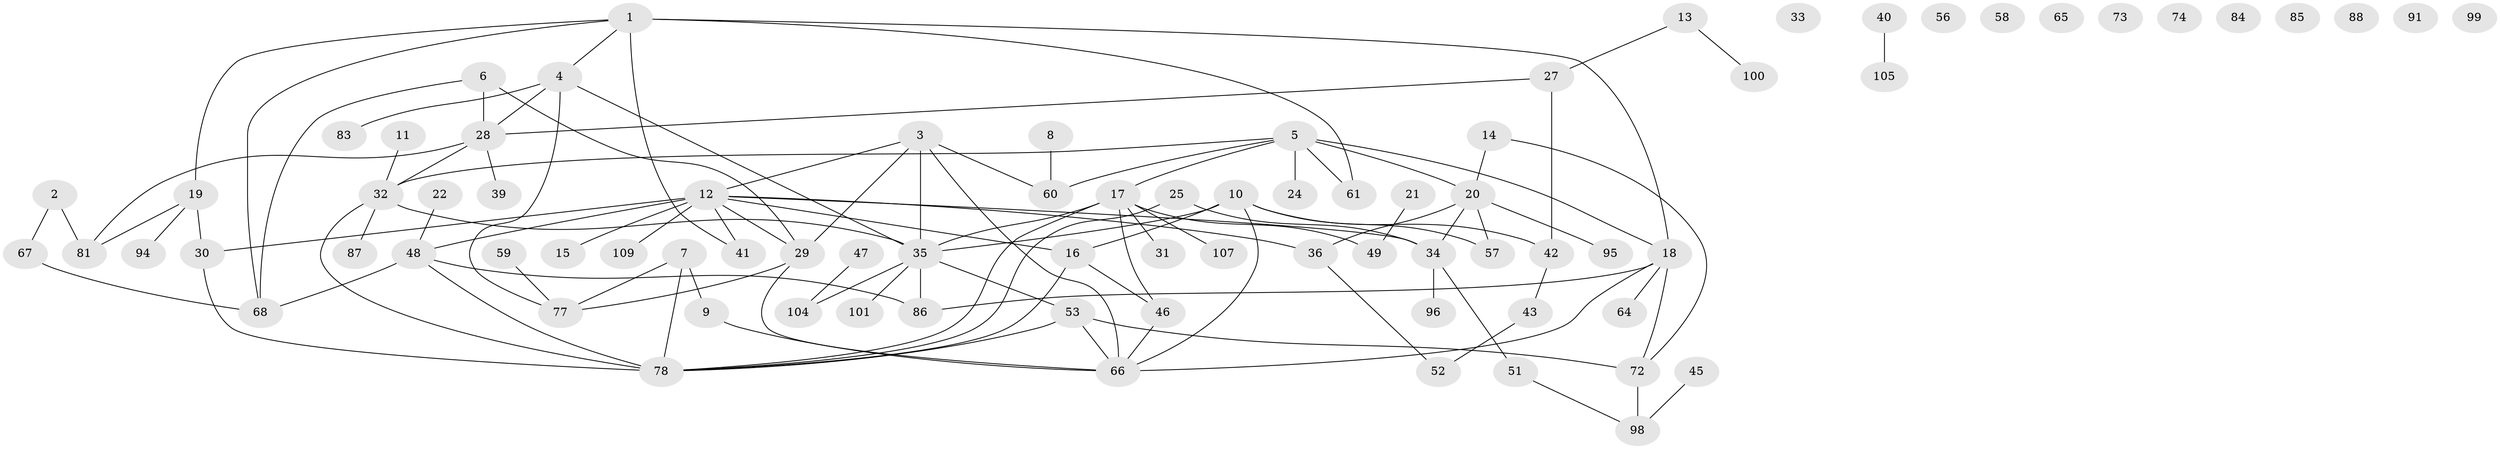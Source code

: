 // Generated by graph-tools (version 1.1) at 2025/23/03/03/25 07:23:24]
// undirected, 82 vertices, 108 edges
graph export_dot {
graph [start="1"]
  node [color=gray90,style=filled];
  1 [super="+54"];
  2;
  3;
  4 [super="+26"];
  5 [super="+110"];
  6;
  7 [super="+37"];
  8;
  9 [super="+44"];
  10 [super="+70"];
  11;
  12 [super="+112"];
  13 [super="+69"];
  14;
  15;
  16;
  17 [super="+23"];
  18 [super="+50"];
  19 [super="+71"];
  20 [super="+80"];
  21;
  22;
  24;
  25 [super="+62"];
  27;
  28 [super="+38"];
  29 [super="+75"];
  30 [super="+63"];
  31;
  32 [super="+103"];
  33;
  34 [super="+79"];
  35 [super="+102"];
  36;
  39;
  40;
  41 [super="+89"];
  42;
  43 [super="+108"];
  45;
  46 [super="+55"];
  47;
  48;
  49;
  51 [super="+76"];
  52;
  53 [super="+111"];
  56;
  57;
  58;
  59;
  60;
  61;
  64;
  65;
  66 [super="+97"];
  67;
  68 [super="+92"];
  72 [super="+93"];
  73;
  74;
  77 [super="+90"];
  78 [super="+82"];
  81;
  83;
  84;
  85;
  86;
  87 [super="+106"];
  88;
  91;
  94;
  95;
  96;
  98;
  99;
  100;
  101;
  104;
  105;
  107;
  109;
  1 -- 18;
  1 -- 41;
  1 -- 61;
  1 -- 4;
  1 -- 68;
  1 -- 19;
  2 -- 67;
  2 -- 81;
  3 -- 12;
  3 -- 29;
  3 -- 60;
  3 -- 35;
  3 -- 66;
  4 -- 28;
  4 -- 77;
  4 -- 83;
  4 -- 35;
  5 -- 24;
  5 -- 32;
  5 -- 17;
  5 -- 18;
  5 -- 20;
  5 -- 60;
  5 -- 61;
  6 -- 28;
  6 -- 29;
  6 -- 68;
  7 -- 78 [weight=2];
  7 -- 9;
  7 -- 77;
  8 -- 60;
  9 -- 66;
  10 -- 42;
  10 -- 16;
  10 -- 57;
  10 -- 35;
  10 -- 66;
  11 -- 32;
  12 -- 15;
  12 -- 30 [weight=2];
  12 -- 36;
  12 -- 109;
  12 -- 16;
  12 -- 48;
  12 -- 34;
  12 -- 41;
  12 -- 29;
  13 -- 27;
  13 -- 100;
  14 -- 20;
  14 -- 72;
  16 -- 46;
  16 -- 78;
  17 -- 31;
  17 -- 78;
  17 -- 107;
  17 -- 49;
  17 -- 35;
  17 -- 46;
  18 -- 64;
  18 -- 86;
  18 -- 72;
  18 -- 66;
  19 -- 81;
  19 -- 94;
  19 -- 30;
  20 -- 57;
  20 -- 36;
  20 -- 95;
  20 -- 34;
  21 -- 49;
  22 -- 48;
  25 -- 78;
  25 -- 34;
  27 -- 42;
  27 -- 28;
  28 -- 32;
  28 -- 81;
  28 -- 39;
  29 -- 77;
  29 -- 66;
  30 -- 78;
  32 -- 35;
  32 -- 78;
  32 -- 87;
  34 -- 51;
  34 -- 96;
  35 -- 53;
  35 -- 101;
  35 -- 86;
  35 -- 104;
  36 -- 52;
  40 -- 105;
  42 -- 43;
  43 -- 52;
  45 -- 98;
  46 -- 66;
  47 -- 104;
  48 -- 86;
  48 -- 68;
  48 -- 78;
  51 -- 98;
  53 -- 66;
  53 -- 72;
  53 -- 78;
  59 -- 77;
  67 -- 68;
  72 -- 98;
}
